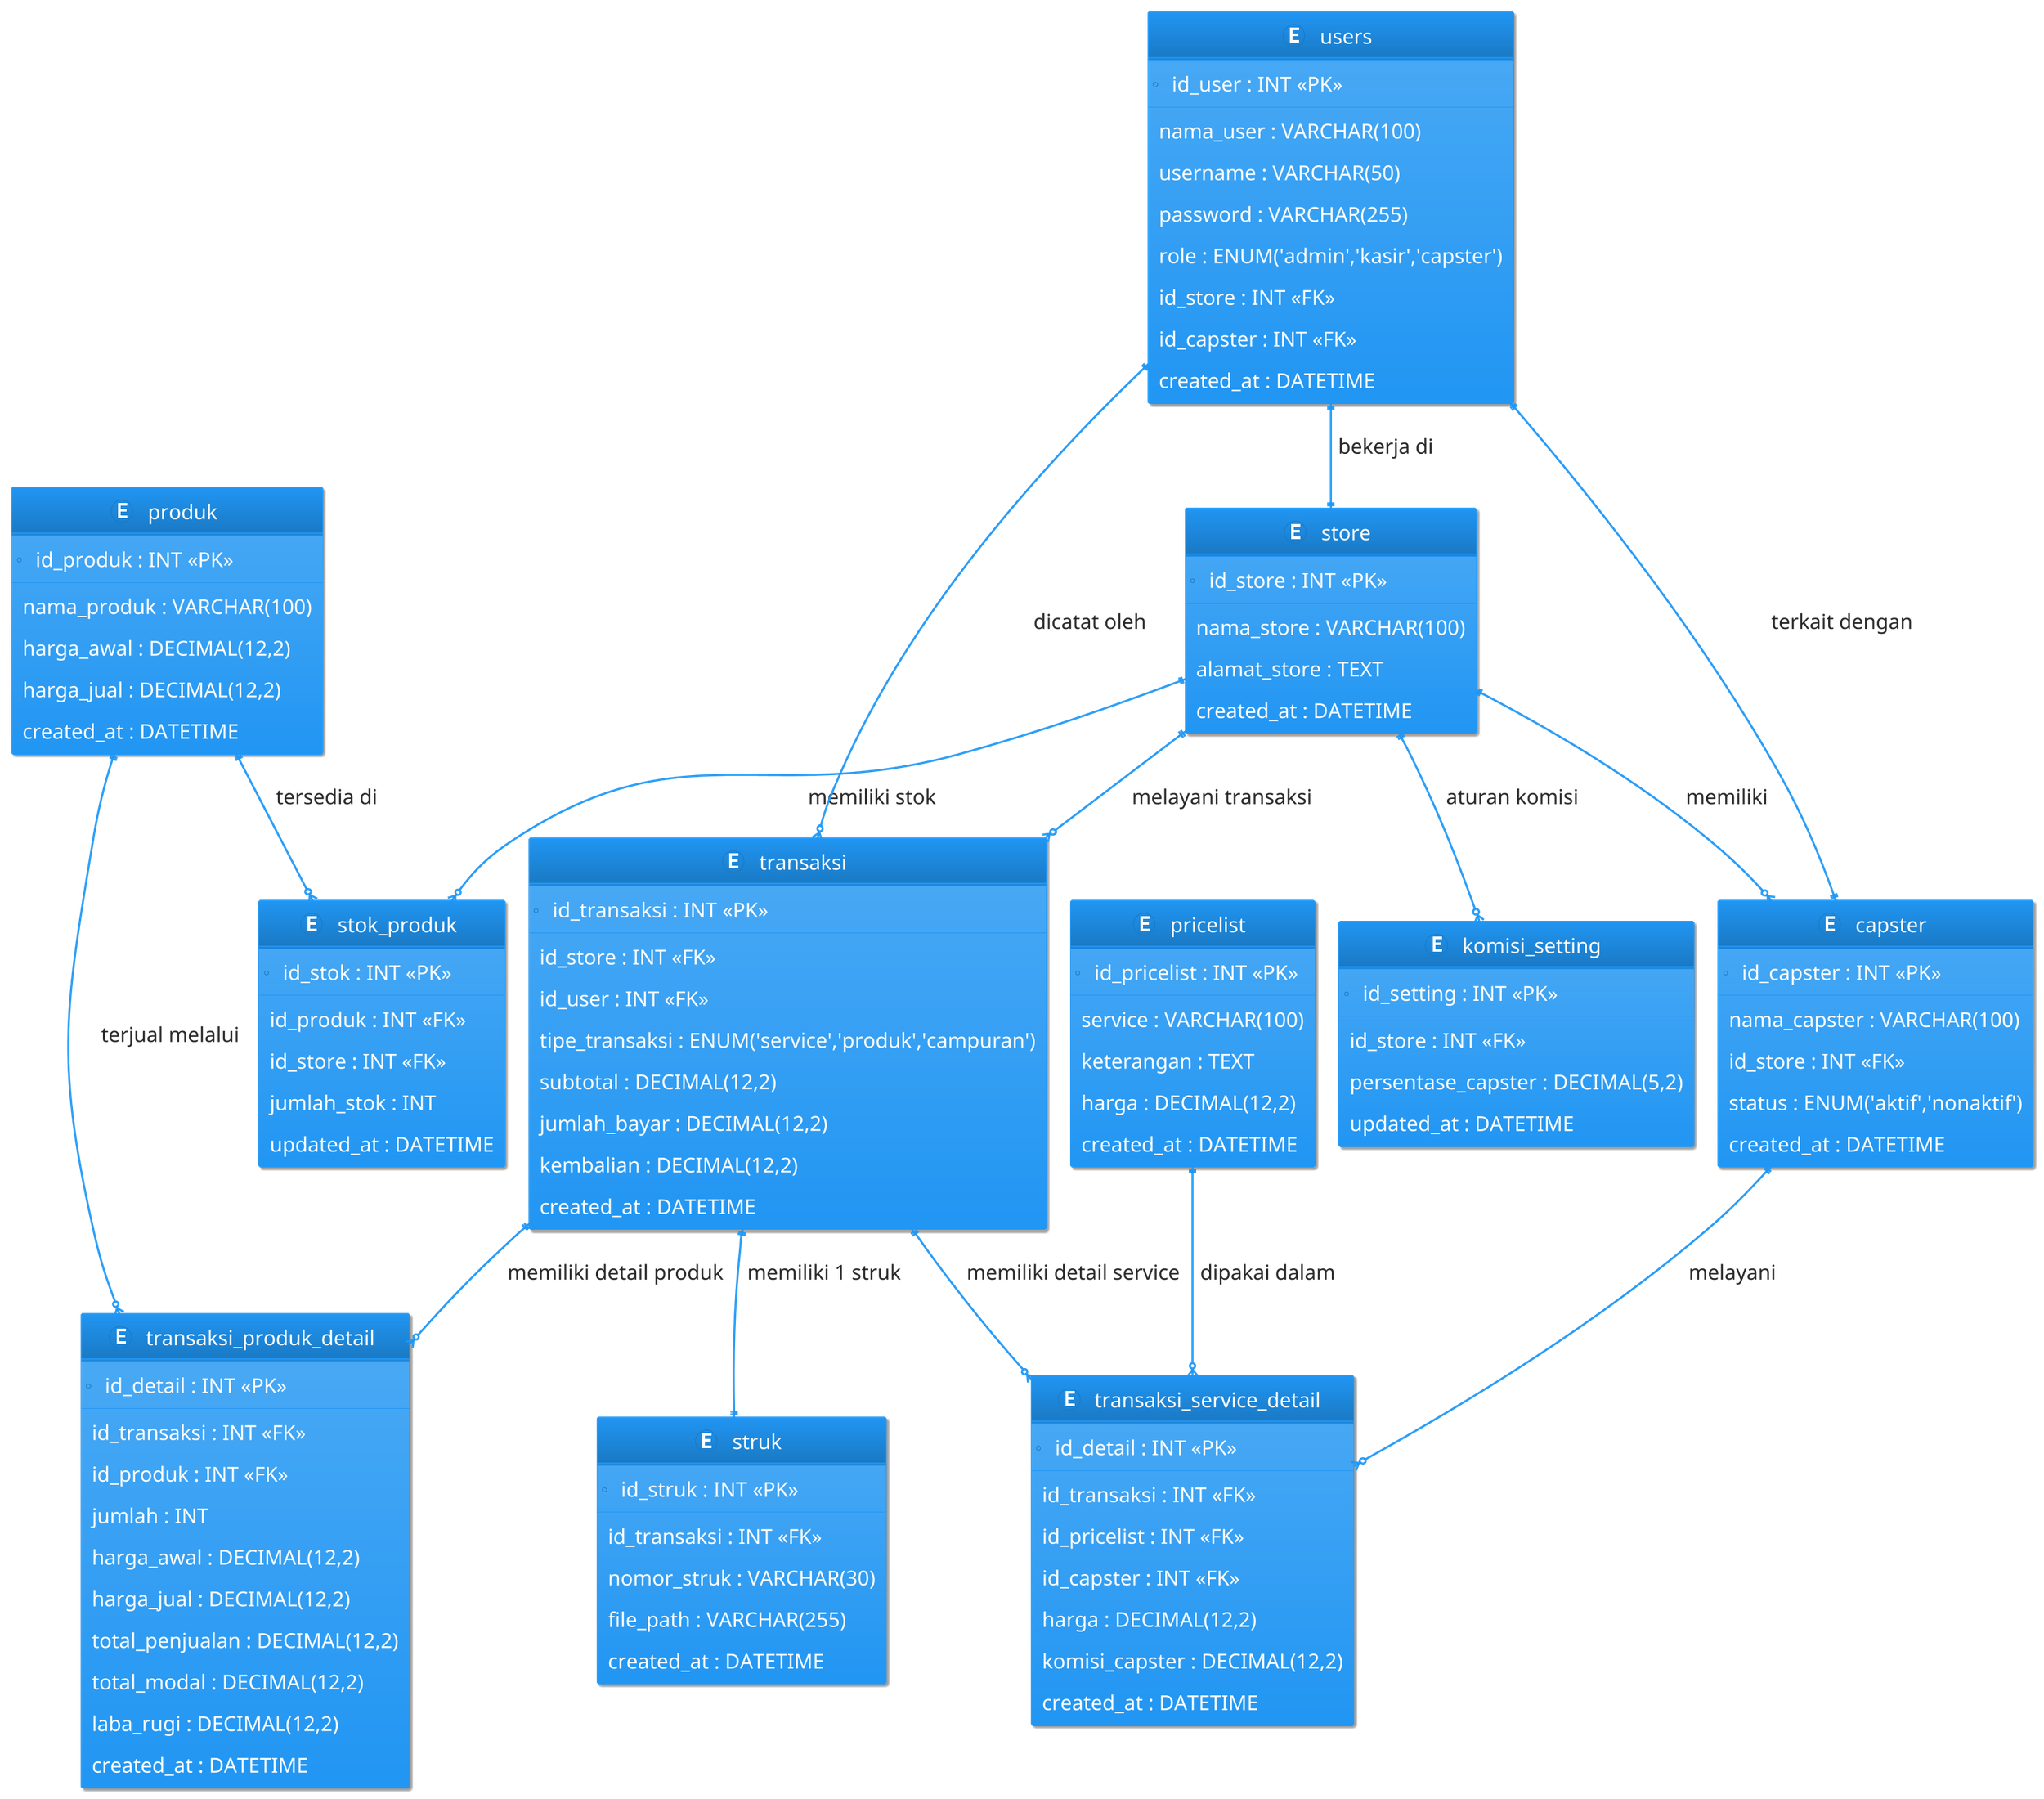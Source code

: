 @startuml
!theme materia

skinparam defaultFontName "Consolas"
skinparam defaultFontSize 30
skinparam entity {
  FontSize 30
  FontName "Consolas"
  BackgroundColor #FFFFFF
  BorderColor #555555
}
skinparam note {
  FontSize 30
}


entity "users" as users {
  *id_user : INT <<PK>>
  --
  nama_user : VARCHAR(100)
  username : VARCHAR(50)
  password : VARCHAR(255)
  role : ENUM('admin','kasir','capster')
  id_store : INT <<FK>>
  id_capster : INT <<FK>>
  created_at : DATETIME
}

entity "store" as store {
  *id_store : INT <<PK>>
  --
  nama_store : VARCHAR(100)
  alamat_store : TEXT
  created_at : DATETIME
}

entity "capster" as capster {
  *id_capster : INT <<PK>>
  --
  nama_capster : VARCHAR(100)
  id_store : INT <<FK>>
  status : ENUM('aktif','nonaktif')
  created_at : DATETIME
}

entity "komisi_setting" as komisi_setting {
  *id_setting : INT <<PK>>
  --
  id_store : INT <<FK>>
  persentase_capster : DECIMAL(5,2)
  updated_at : DATETIME
}

entity "pricelist" as pricelist {
  *id_pricelist : INT <<PK>>
  --
  service : VARCHAR(100)
  keterangan : TEXT
  harga : DECIMAL(12,2)
  created_at : DATETIME
}

entity "produk" as produk {
  *id_produk : INT <<PK>>
  --
  nama_produk : VARCHAR(100)
  harga_awal : DECIMAL(12,2)
  harga_jual : DECIMAL(12,2)
  created_at : DATETIME
}

entity "stok_produk" as stok_produk {
  *id_stok : INT <<PK>>
  --
  id_produk : INT <<FK>>
  id_store : INT <<FK>>
  jumlah_stok : INT
  updated_at : DATETIME
}

entity "transaksi" as transaksi {
  *id_transaksi : INT <<PK>>
  --
  id_store : INT <<FK>>
  id_user : INT <<FK>>
  tipe_transaksi : ENUM('service','produk','campuran')
  subtotal : DECIMAL(12,2)
  jumlah_bayar : DECIMAL(12,2)
  kembalian : DECIMAL(12,2)
  created_at : DATETIME
}

entity "transaksi_service_detail" as transaksi_service_detail {
  *id_detail : INT <<PK>>
  --
  id_transaksi : INT <<FK>>
  id_pricelist : INT <<FK>>
  id_capster : INT <<FK>>
  harga : DECIMAL(12,2)
  komisi_capster : DECIMAL(12,2)
  created_at : DATETIME
}

entity "transaksi_produk_detail" as transaksi_produk_detail {
  *id_detail : INT <<PK>>
  --
  id_transaksi : INT <<FK>>
  id_produk : INT <<FK>>
  jumlah : INT
  harga_awal : DECIMAL(12,2)
  harga_jual : DECIMAL(12,2)
  total_penjualan : DECIMAL(12,2)
  total_modal : DECIMAL(12,2)
  laba_rugi : DECIMAL(12,2)
  created_at : DATETIME
}

entity "struk" as struk {
  *id_struk : INT <<PK>>
  --
  id_transaksi : INT <<FK>>
  nomor_struk : VARCHAR(30)
  file_path : VARCHAR(255)
  created_at : DATETIME
}

'============================
' RELATIONSHIPS
'============================

store ||--o{ capster : "memiliki"
store ||--o{ komisi_setting : "aturan komisi"
store ||--o{ stok_produk : "memiliki stok"
store ||--o{ transaksi : "melayani transaksi"

users ||--o{ transaksi : "dicatat oleh"
users ||--|| store : "bekerja di"
users ||--|| capster : "terkait dengan"

produk ||--o{ stok_produk : "tersedia di"
produk ||--o{ transaksi_produk_detail : "terjual melalui"

pricelist ||--o{ transaksi_service_detail : "dipakai dalam"
capster ||--o{ transaksi_service_detail : "melayani"

transaksi ||--o{ transaksi_service_detail : "memiliki detail service"
transaksi ||--o{ transaksi_produk_detail : "memiliki detail produk"
transaksi ||--|| struk : "memiliki 1 struk"

@enduml
